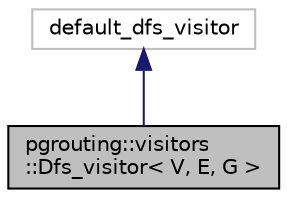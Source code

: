 digraph "pgrouting::visitors::Dfs_visitor&lt; V, E, G &gt;"
{
 // LATEX_PDF_SIZE
  edge [fontname="Helvetica",fontsize="10",labelfontname="Helvetica",labelfontsize="10"];
  node [fontname="Helvetica",fontsize="10",shape=record];
  Node1 [label="pgrouting::visitors\l::Dfs_visitor\< V, E, G \>",height=0.2,width=0.4,color="black", fillcolor="grey75", style="filled", fontcolor="black",tooltip=" "];
  Node2 -> Node1 [dir="back",color="midnightblue",fontsize="10",style="solid",fontname="Helvetica"];
  Node2 [label="default_dfs_visitor",height=0.2,width=0.4,color="grey75", fillcolor="white", style="filled",tooltip=" "];
}
